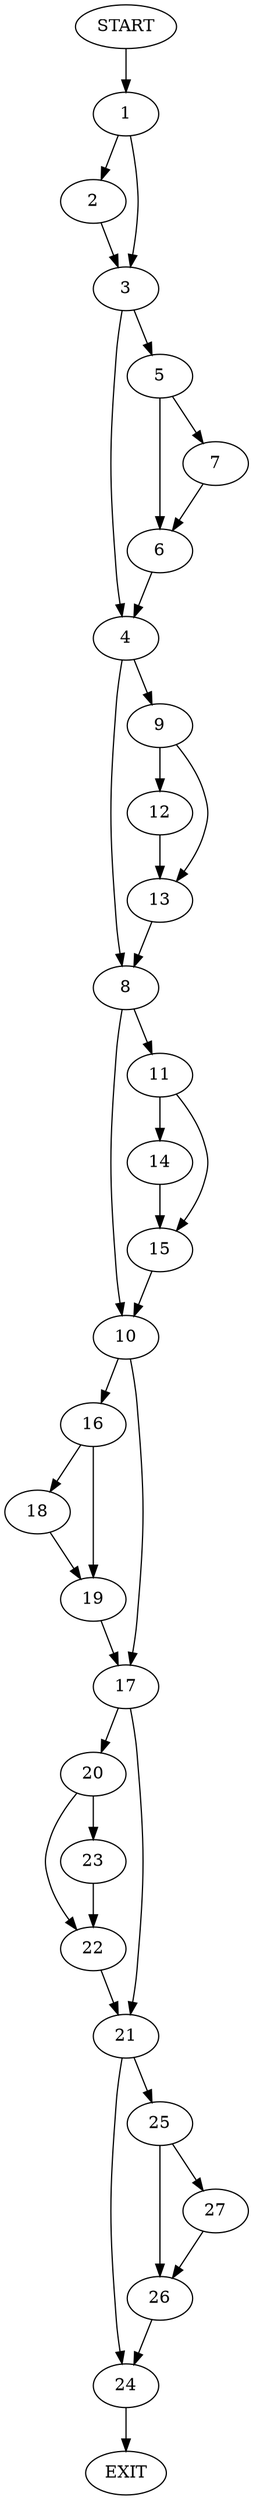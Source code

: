 digraph {
0 [label="START"]
28 [label="EXIT"]
0 -> 1
1 -> 2
1 -> 3
3 -> 4
3 -> 5
2 -> 3
5 -> 6
5 -> 7
4 -> 8
4 -> 9
6 -> 4
7 -> 6
8 -> 10
8 -> 11
9 -> 12
9 -> 13
12 -> 13
13 -> 8
11 -> 14
11 -> 15
10 -> 16
10 -> 17
14 -> 15
15 -> 10
16 -> 18
16 -> 19
17 -> 20
17 -> 21
19 -> 17
18 -> 19
20 -> 22
20 -> 23
21 -> 24
21 -> 25
23 -> 22
22 -> 21
24 -> 28
25 -> 26
25 -> 27
27 -> 26
26 -> 24
}
